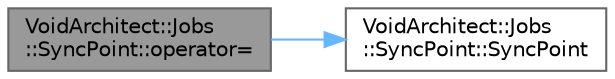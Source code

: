 digraph "VoidArchitect::Jobs::SyncPoint::operator="
{
 // LATEX_PDF_SIZE
  bgcolor="transparent";
  edge [fontname=Helvetica,fontsize=10,labelfontname=Helvetica,labelfontsize=10];
  node [fontname=Helvetica,fontsize=10,shape=box,height=0.2,width=0.4];
  rankdir="LR";
  Node1 [id="Node000001",label="VoidArchitect::Jobs\l::SyncPoint::operator=",height=0.2,width=0.4,color="gray40", fillcolor="grey60", style="filled", fontcolor="black",tooltip=" "];
  Node1 -> Node2 [id="edge2_Node000001_Node000002",color="steelblue1",style="solid",tooltip=" "];
  Node2 [id="Node000002",label="VoidArchitect::Jobs\l::SyncPoint::SyncPoint",height=0.2,width=0.4,color="grey40", fillcolor="white", style="filled",URL="$struct_void_architect_1_1_jobs_1_1_sync_point.html#a7ec5d8f6ffed09e8688b96fb2d8f4a5a",tooltip="Default constructor creates invalid sync point."];
}
